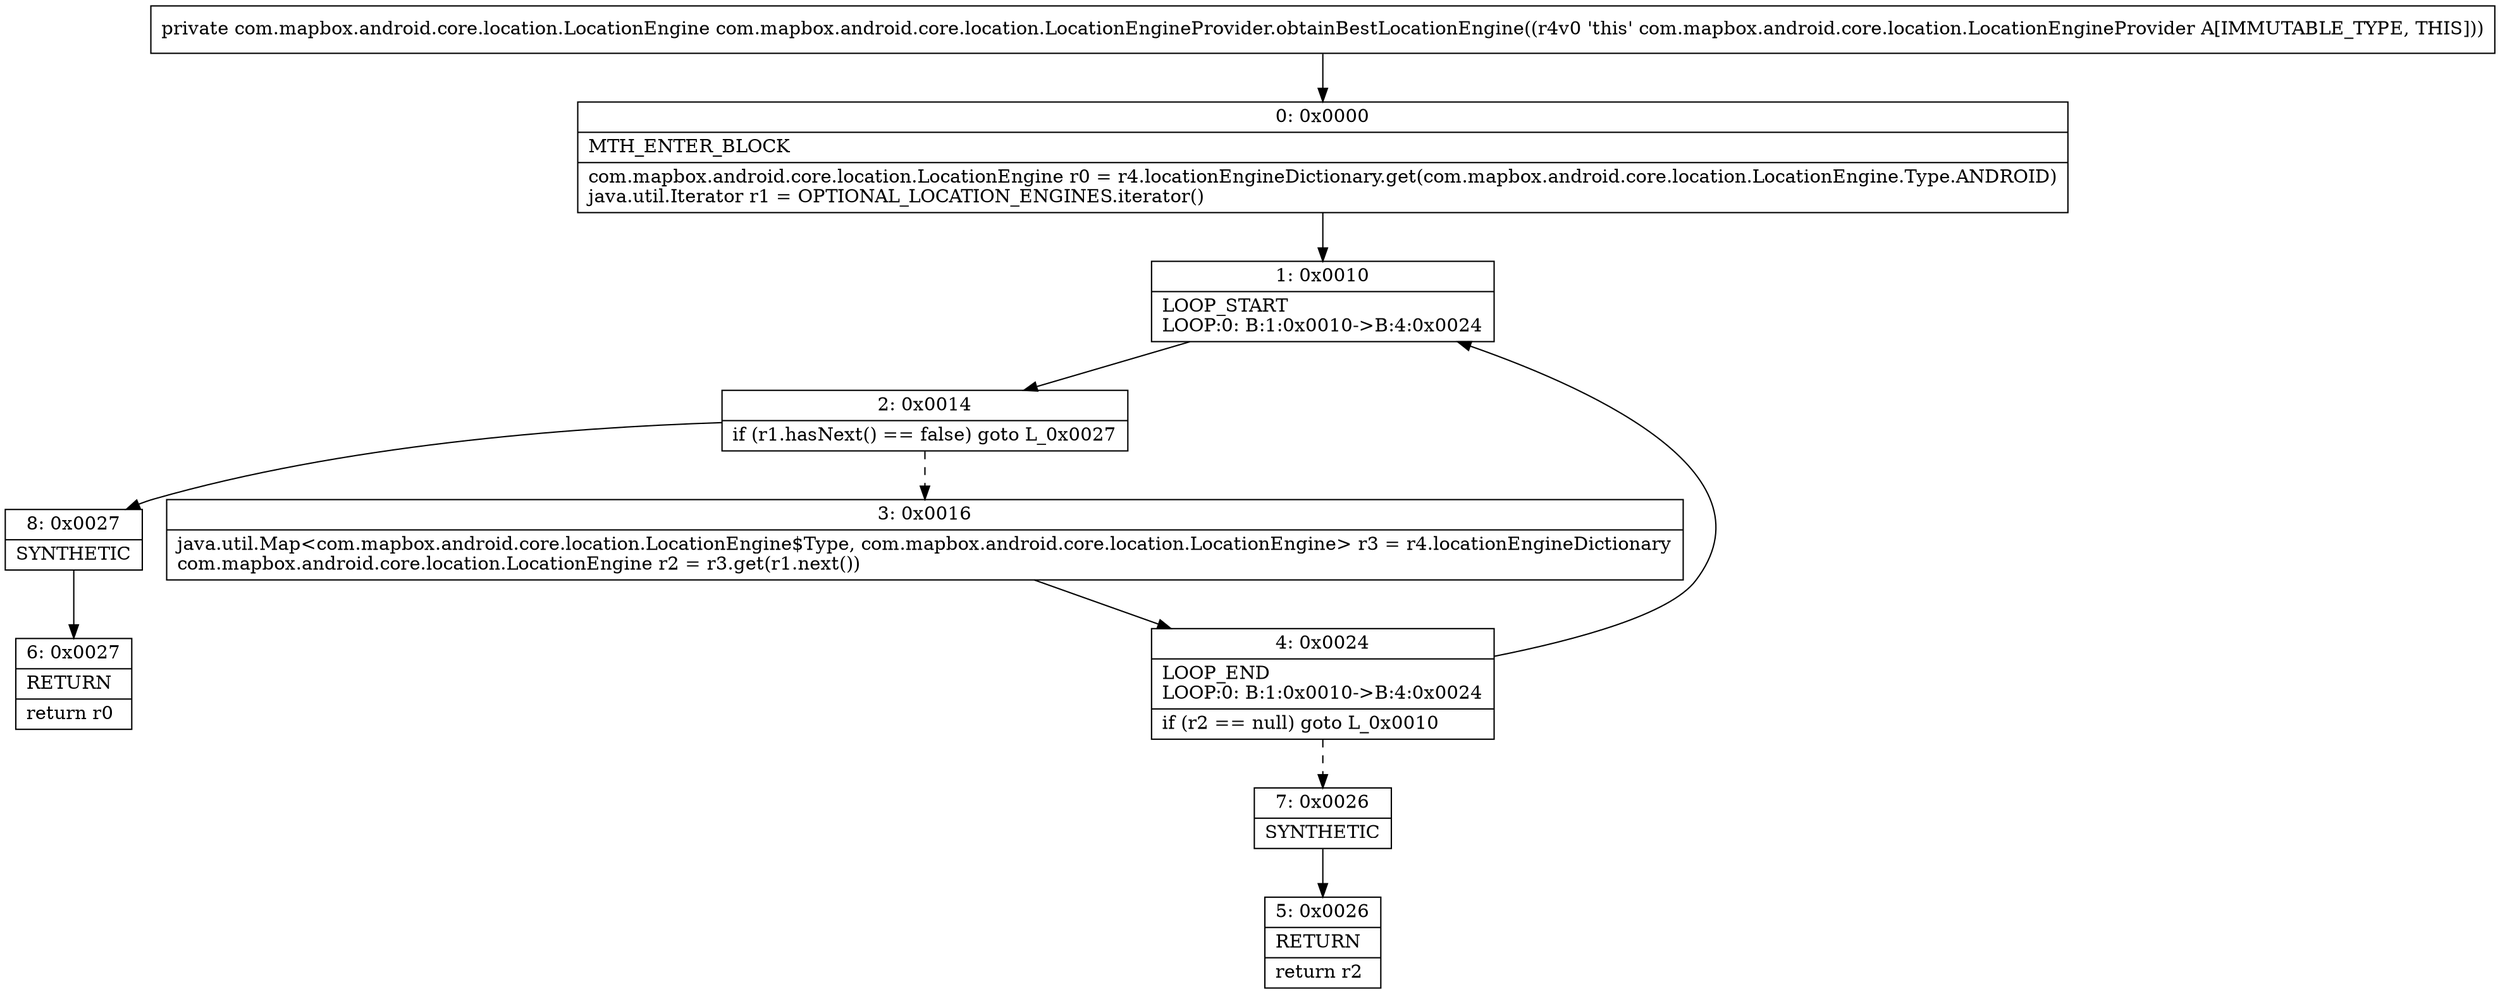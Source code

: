 digraph "CFG forcom.mapbox.android.core.location.LocationEngineProvider.obtainBestLocationEngine()Lcom\/mapbox\/android\/core\/location\/LocationEngine;" {
Node_0 [shape=record,label="{0\:\ 0x0000|MTH_ENTER_BLOCK\l|com.mapbox.android.core.location.LocationEngine r0 = r4.locationEngineDictionary.get(com.mapbox.android.core.location.LocationEngine.Type.ANDROID)\ljava.util.Iterator r1 = OPTIONAL_LOCATION_ENGINES.iterator()\l}"];
Node_1 [shape=record,label="{1\:\ 0x0010|LOOP_START\lLOOP:0: B:1:0x0010\-\>B:4:0x0024\l}"];
Node_2 [shape=record,label="{2\:\ 0x0014|if (r1.hasNext() == false) goto L_0x0027\l}"];
Node_3 [shape=record,label="{3\:\ 0x0016|java.util.Map\<com.mapbox.android.core.location.LocationEngine$Type, com.mapbox.android.core.location.LocationEngine\> r3 = r4.locationEngineDictionary\lcom.mapbox.android.core.location.LocationEngine r2 = r3.get(r1.next())\l}"];
Node_4 [shape=record,label="{4\:\ 0x0024|LOOP_END\lLOOP:0: B:1:0x0010\-\>B:4:0x0024\l|if (r2 == null) goto L_0x0010\l}"];
Node_5 [shape=record,label="{5\:\ 0x0026|RETURN\l|return r2\l}"];
Node_6 [shape=record,label="{6\:\ 0x0027|RETURN\l|return r0\l}"];
Node_7 [shape=record,label="{7\:\ 0x0026|SYNTHETIC\l}"];
Node_8 [shape=record,label="{8\:\ 0x0027|SYNTHETIC\l}"];
MethodNode[shape=record,label="{private com.mapbox.android.core.location.LocationEngine com.mapbox.android.core.location.LocationEngineProvider.obtainBestLocationEngine((r4v0 'this' com.mapbox.android.core.location.LocationEngineProvider A[IMMUTABLE_TYPE, THIS])) }"];
MethodNode -> Node_0;
Node_0 -> Node_1;
Node_1 -> Node_2;
Node_2 -> Node_3[style=dashed];
Node_2 -> Node_8;
Node_3 -> Node_4;
Node_4 -> Node_1;
Node_4 -> Node_7[style=dashed];
Node_7 -> Node_5;
Node_8 -> Node_6;
}

